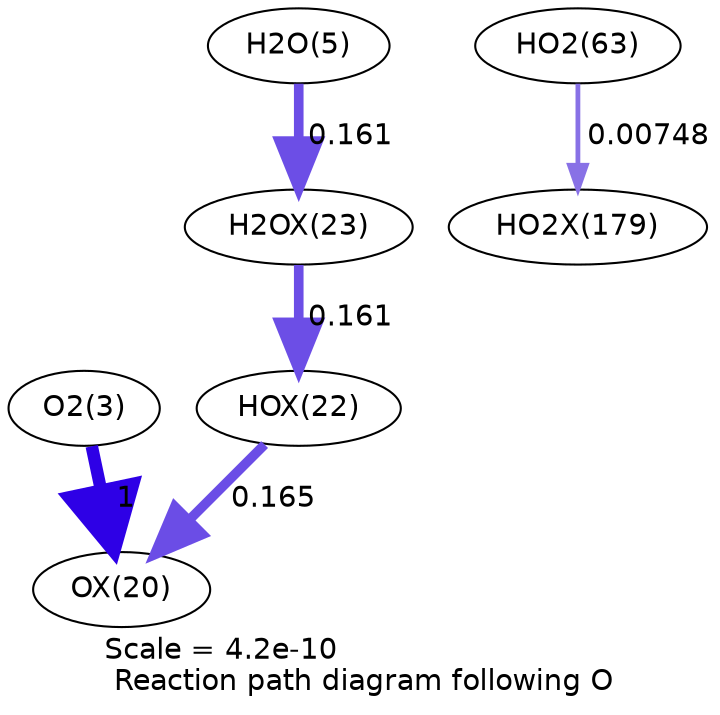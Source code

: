 digraph reaction_paths {
center=1;
s5 -> s57[fontname="Helvetica", penwidth=6, arrowsize=3, color="0.7, 1.5, 0.9"
, label=" 1"];
s59 -> s57[fontname="Helvetica", penwidth=4.64, arrowsize=2.32, color="0.7, 0.665, 0.9"
, label=" 0.165"];
s60 -> s59[fontname="Helvetica", penwidth=4.62, arrowsize=2.31, color="0.7, 0.661, 0.9"
, label=" 0.161"];
s7 -> s60[fontname="Helvetica", penwidth=4.62, arrowsize=2.31, color="0.7, 0.661, 0.9"
, label=" 0.161"];
s28 -> s76[fontname="Helvetica", penwidth=2.3, arrowsize=1.15, color="0.7, 0.507, 0.9"
, label=" 0.00748"];
s5 [ fontname="Helvetica", label="O2(3)"];
s7 [ fontname="Helvetica", label="H2O(5)"];
s28 [ fontname="Helvetica", label="HO2(63)"];
s57 [ fontname="Helvetica", label="OX(20)"];
s59 [ fontname="Helvetica", label="HOX(22)"];
s60 [ fontname="Helvetica", label="H2OX(23)"];
s76 [ fontname="Helvetica", label="HO2X(179)"];
 label = "Scale = 4.2e-10\l Reaction path diagram following O";
 fontname = "Helvetica";
}
